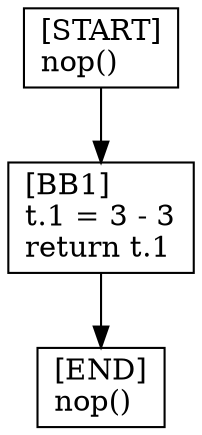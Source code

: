 digraph {
  node [shape=box]
  END [label="[END]\lnop()\l"];
  START [label="[START]\lnop()\l"];
  BB1 [label="[BB1]\lt.1 = 3 - 3\lreturn t.1\l"];
  BB1 -> END;
  START -> BB1;
}

